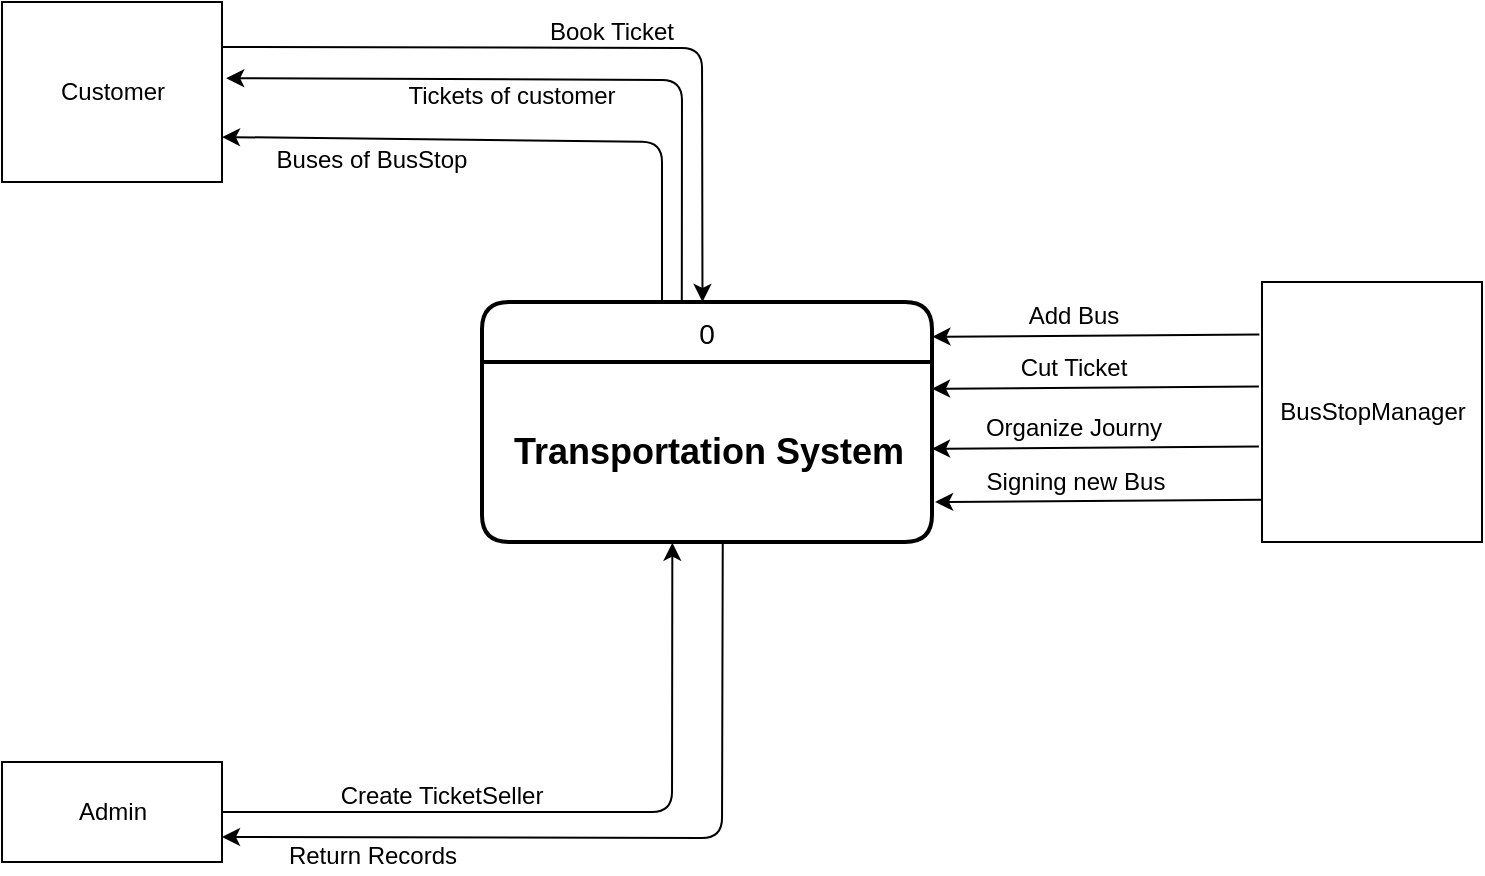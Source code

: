<mxfile>
    <diagram id="ZgBL7YDjdLl1jlZz7kyU" name="Page-1">
        <mxGraphModel dx="710" dy="326" grid="1" gridSize="10" guides="1" tooltips="1" connect="1" arrows="1" fold="1" page="1" pageScale="1" pageWidth="850" pageHeight="1100" math="0" shadow="0">
            <root>
                <mxCell id="0"/>
                <mxCell id="1" parent="0"/>
                <mxCell id="2" value="Customer" style="html=1;" parent="1" vertex="1">
                    <mxGeometry x="90" y="550" width="110" height="90" as="geometry"/>
                </mxCell>
                <mxCell id="5" value="BusStopManager" style="html=1;" parent="1" vertex="1">
                    <mxGeometry x="720" y="690" width="110" height="130" as="geometry"/>
                </mxCell>
                <mxCell id="6" value="Admin" style="html=1;" parent="1" vertex="1">
                    <mxGeometry x="90" y="930" width="110" height="50" as="geometry"/>
                </mxCell>
                <mxCell id="13" value="0" style="swimlane;childLayout=stackLayout;horizontal=1;startSize=30;horizontalStack=0;rounded=1;fontSize=14;fontStyle=0;strokeWidth=2;resizeParent=0;resizeLast=1;shadow=0;dashed=0;align=center;" parent="1" vertex="1">
                    <mxGeometry x="330" y="700" width="225" height="120" as="geometry"/>
                </mxCell>
                <mxCell id="15" value="&lt;b&gt;&lt;font style=&quot;font-size: 18px;&quot;&gt;Transportation System&lt;/font&gt;&lt;/b&gt;" style="text;html=1;align=center;verticalAlign=middle;resizable=0;points=[];autosize=1;strokeColor=none;fillColor=none;" parent="13" vertex="1">
                    <mxGeometry y="30" width="225" height="90" as="geometry"/>
                </mxCell>
                <mxCell id="17" value="" style="endArrow=classic;html=1;fontSize=18;exitX=1;exitY=0.5;exitDx=0;exitDy=0;entryX=0.423;entryY=1.004;entryDx=0;entryDy=0;entryPerimeter=0;" parent="1" source="6" target="15" edge="1">
                    <mxGeometry width="50" height="50" relative="1" as="geometry">
                        <mxPoint x="500" y="820" as="sourcePoint"/>
                        <mxPoint x="550" y="770" as="targetPoint"/>
                        <Array as="points">
                            <mxPoint x="425" y="955"/>
                        </Array>
                    </mxGeometry>
                </mxCell>
                <mxCell id="18" value="&lt;font style=&quot;font-size: 12px;&quot;&gt;Create TicketSeller&lt;/font&gt;" style="text;html=1;strokeColor=none;fillColor=none;align=center;verticalAlign=middle;whiteSpace=wrap;rounded=0;fontSize=18;" parent="1" vertex="1">
                    <mxGeometry x="250" y="940" width="120" height="10" as="geometry"/>
                </mxCell>
                <mxCell id="19" value="" style="endArrow=classic;html=1;fontSize=12;exitX=0.535;exitY=1.007;exitDx=0;exitDy=0;exitPerimeter=0;entryX=1;entryY=0.75;entryDx=0;entryDy=0;" parent="1" source="15" target="6" edge="1">
                    <mxGeometry width="50" height="50" relative="1" as="geometry">
                        <mxPoint x="530" y="910" as="sourcePoint"/>
                        <mxPoint x="580" y="860" as="targetPoint"/>
                        <Array as="points">
                            <mxPoint x="450" y="968"/>
                        </Array>
                    </mxGeometry>
                </mxCell>
                <mxCell id="20" value="&lt;font style=&quot;font-size: 12px;&quot;&gt;Return Records&lt;/font&gt;" style="text;html=1;strokeColor=none;fillColor=none;align=center;verticalAlign=middle;whiteSpace=wrap;rounded=0;fontSize=18;" parent="1" vertex="1">
                    <mxGeometry x="228.75" y="970" width="92.5" height="10" as="geometry"/>
                </mxCell>
                <mxCell id="27" value="" style="endArrow=classic;html=1;fontSize=12;exitX=1;exitY=0.25;exitDx=0;exitDy=0;entryX=0.49;entryY=0;entryDx=0;entryDy=0;entryPerimeter=0;" parent="1" source="2" target="13" edge="1">
                    <mxGeometry width="50" height="50" relative="1" as="geometry">
                        <mxPoint x="240" y="650" as="sourcePoint"/>
                        <mxPoint x="290" y="600" as="targetPoint"/>
                        <Array as="points">
                            <mxPoint x="440" y="573"/>
                        </Array>
                    </mxGeometry>
                </mxCell>
                <mxCell id="28" value="&lt;font style=&quot;font-size: 12px;&quot;&gt;Book Ticket&lt;/font&gt;" style="text;html=1;strokeColor=none;fillColor=none;align=center;verticalAlign=middle;whiteSpace=wrap;rounded=0;fontSize=18;" parent="1" vertex="1">
                    <mxGeometry x="340" y="558" width="110" height="10" as="geometry"/>
                </mxCell>
                <mxCell id="31" value="" style="endArrow=classic;html=1;fontSize=12;entryX=1.019;entryY=0.423;entryDx=0;entryDy=0;entryPerimeter=0;exitX=0.444;exitY=0;exitDx=0;exitDy=0;exitPerimeter=0;" parent="1" source="13" target="2" edge="1">
                    <mxGeometry width="50" height="50" relative="1" as="geometry">
                        <mxPoint x="230" y="650" as="sourcePoint"/>
                        <mxPoint x="280" y="600" as="targetPoint"/>
                        <Array as="points">
                            <mxPoint x="430" y="589"/>
                        </Array>
                    </mxGeometry>
                </mxCell>
                <mxCell id="32" value="&lt;span style=&quot;font-size: 12px;&quot;&gt;Tickets of customer&lt;/span&gt;" style="text;html=1;strokeColor=none;fillColor=none;align=center;verticalAlign=middle;whiteSpace=wrap;rounded=0;fontSize=18;" parent="1" vertex="1">
                    <mxGeometry x="290" y="590" width="110" height="10" as="geometry"/>
                </mxCell>
                <mxCell id="33" value="" style="endArrow=classic;html=1;fontSize=12;entryX=1;entryY=0.75;entryDx=0;entryDy=0;" parent="1" target="2" edge="1">
                    <mxGeometry width="50" height="50" relative="1" as="geometry">
                        <mxPoint x="420" y="700" as="sourcePoint"/>
                        <mxPoint x="191.0" y="610.0" as="targetPoint"/>
                        <Array as="points">
                            <mxPoint x="420" y="620"/>
                        </Array>
                    </mxGeometry>
                </mxCell>
                <mxCell id="34" value="&lt;span style=&quot;font-size: 12px;&quot;&gt;Buses of BusStop&lt;/span&gt;" style="text;html=1;strokeColor=none;fillColor=none;align=center;verticalAlign=middle;whiteSpace=wrap;rounded=0;fontSize=18;" parent="1" vertex="1">
                    <mxGeometry x="220" y="620" width="110" height="13.4" as="geometry"/>
                </mxCell>
                <mxCell id="38" value="" style="endArrow=classic;html=1;fontSize=18;exitX=-0.012;exitY=0.361;exitDx=0;exitDy=0;exitPerimeter=0;entryX=1.001;entryY=0.178;entryDx=0;entryDy=0;entryPerimeter=0;" edge="1" parent="1">
                    <mxGeometry width="50" height="50" relative="1" as="geometry">
                        <mxPoint x="718.68" y="716.25" as="sourcePoint"/>
                        <mxPoint x="555.225" y="717.36" as="targetPoint"/>
                        <Array as="points"/>
                    </mxGeometry>
                </mxCell>
                <mxCell id="39" value="&lt;font style=&quot;font-size: 12px;&quot;&gt;Add Bus&lt;/font&gt;" style="text;html=1;strokeColor=none;fillColor=none;align=center;verticalAlign=middle;whiteSpace=wrap;rounded=0;fontSize=18;" vertex="1" parent="1">
                    <mxGeometry x="571" y="700" width="110" height="10" as="geometry"/>
                </mxCell>
                <mxCell id="41" value="" style="endArrow=classic;html=1;fontSize=18;exitX=-0.012;exitY=0.361;exitDx=0;exitDy=0;exitPerimeter=0;entryX=1.001;entryY=0.178;entryDx=0;entryDy=0;entryPerimeter=0;" edge="1" parent="1">
                    <mxGeometry width="50" height="50" relative="1" as="geometry">
                        <mxPoint x="718.45" y="742.25" as="sourcePoint"/>
                        <mxPoint x="554.995" y="743.36" as="targetPoint"/>
                        <Array as="points"/>
                    </mxGeometry>
                </mxCell>
                <mxCell id="42" value="&lt;font style=&quot;font-size: 12px;&quot;&gt;Cut Ticket&lt;/font&gt;" style="text;html=1;strokeColor=none;fillColor=none;align=center;verticalAlign=middle;whiteSpace=wrap;rounded=0;fontSize=18;" vertex="1" parent="1">
                    <mxGeometry x="570.77" y="726" width="110" height="10" as="geometry"/>
                </mxCell>
                <mxCell id="43" value="" style="endArrow=classic;html=1;fontSize=18;exitX=-0.012;exitY=0.361;exitDx=0;exitDy=0;exitPerimeter=0;entryX=1.001;entryY=0.178;entryDx=0;entryDy=0;entryPerimeter=0;" edge="1" parent="1">
                    <mxGeometry width="50" height="50" relative="1" as="geometry">
                        <mxPoint x="718.45" y="772.25" as="sourcePoint"/>
                        <mxPoint x="554.995" y="773.36" as="targetPoint"/>
                        <Array as="points"/>
                    </mxGeometry>
                </mxCell>
                <mxCell id="44" value="&lt;font style=&quot;font-size: 12px;&quot;&gt;Organize Journy&lt;/font&gt;" style="text;html=1;strokeColor=none;fillColor=none;align=center;verticalAlign=middle;whiteSpace=wrap;rounded=0;fontSize=18;" vertex="1" parent="1">
                    <mxGeometry x="570.77" y="756" width="110" height="10" as="geometry"/>
                </mxCell>
                <mxCell id="45" value="" style="endArrow=classic;html=1;fontSize=18;exitX=-0.012;exitY=0.361;exitDx=0;exitDy=0;exitPerimeter=0;entryX=1.001;entryY=0.178;entryDx=0;entryDy=0;entryPerimeter=0;" edge="1" parent="1">
                    <mxGeometry width="50" height="50" relative="1" as="geometry">
                        <mxPoint x="720.0" y="798.89" as="sourcePoint"/>
                        <mxPoint x="556.545" y="800.0" as="targetPoint"/>
                        <Array as="points"/>
                    </mxGeometry>
                </mxCell>
                <mxCell id="46" value="&lt;span style=&quot;font-size: 12px;&quot;&gt;Signing new Bus&lt;/span&gt;" style="text;html=1;strokeColor=none;fillColor=none;align=center;verticalAlign=middle;whiteSpace=wrap;rounded=0;fontSize=18;" vertex="1" parent="1">
                    <mxGeometry x="572.32" y="782.64" width="110" height="10" as="geometry"/>
                </mxCell>
            </root>
        </mxGraphModel>
    </diagram>
</mxfile>